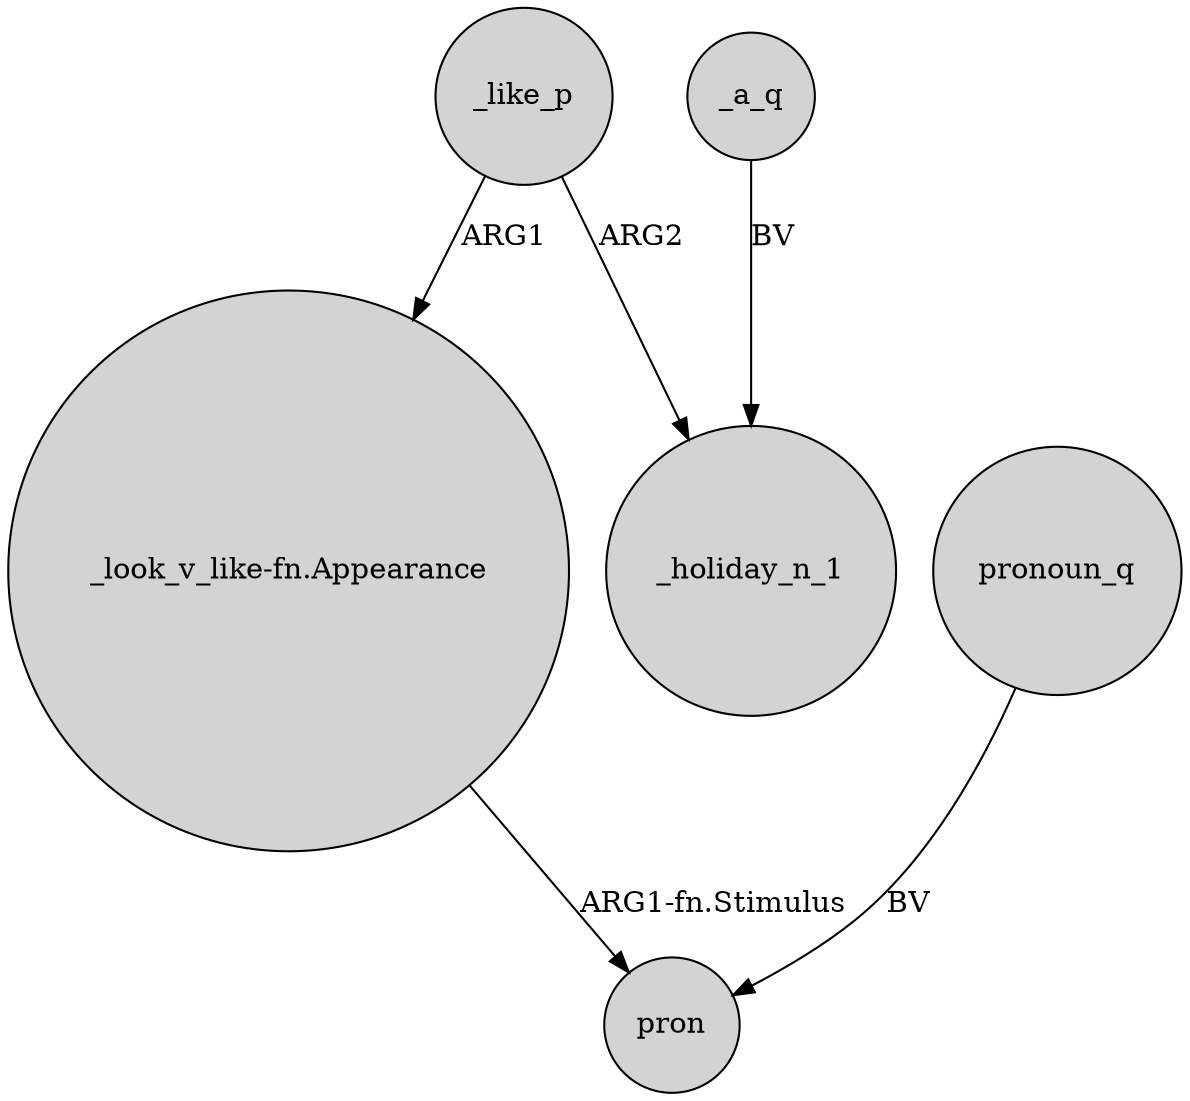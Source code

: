 digraph {
	node [shape=circle style=filled]
	_like_p -> "_look_v_like-fn.Appearance" [label=ARG1]
	"_look_v_like-fn.Appearance" -> pron [label="ARG1-fn.Stimulus"]
	_like_p -> _holiday_n_1 [label=ARG2]
	_a_q -> _holiday_n_1 [label=BV]
	pronoun_q -> pron [label=BV]
}
